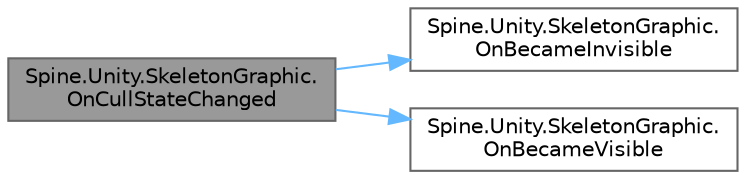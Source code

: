 digraph "Spine.Unity.SkeletonGraphic.OnCullStateChanged"
{
 // LATEX_PDF_SIZE
  bgcolor="transparent";
  edge [fontname=Helvetica,fontsize=10,labelfontname=Helvetica,labelfontsize=10];
  node [fontname=Helvetica,fontsize=10,shape=box,height=0.2,width=0.4];
  rankdir="LR";
  Node1 [id="Node000001",label="Spine.Unity.SkeletonGraphic.\lOnCullStateChanged",height=0.2,width=0.4,color="gray40", fillcolor="grey60", style="filled", fontcolor="black",tooltip=" "];
  Node1 -> Node2 [id="edge3_Node000001_Node000002",color="steelblue1",style="solid",tooltip=" "];
  Node2 [id="Node000002",label="Spine.Unity.SkeletonGraphic.\lOnBecameInvisible",height=0.2,width=0.4,color="grey40", fillcolor="white", style="filled",URL="$class_spine_1_1_unity_1_1_skeleton_graphic.html#a3c5c24a44e55b02441dc0bb3f9402056",tooltip=" "];
  Node1 -> Node3 [id="edge4_Node000001_Node000003",color="steelblue1",style="solid",tooltip=" "];
  Node3 [id="Node000003",label="Spine.Unity.SkeletonGraphic.\lOnBecameVisible",height=0.2,width=0.4,color="grey40", fillcolor="white", style="filled",URL="$class_spine_1_1_unity_1_1_skeleton_graphic.html#ad466b233becd5f88e8c7362147e02f4c",tooltip=" "];
}
